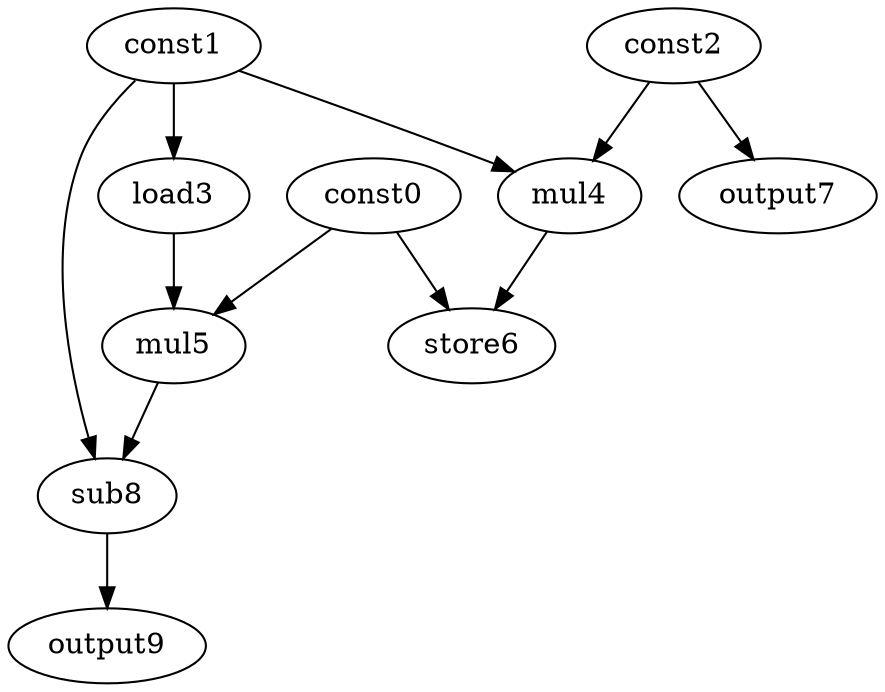 digraph G { 
const0[opcode=const]; 
const1[opcode=const]; 
const2[opcode=const]; 
load3[opcode=load]; 
mul4[opcode=mul]; 
mul5[opcode=mul]; 
store6[opcode=store]; 
output7[opcode=output]; 
sub8[opcode=sub]; 
output9[opcode=output]; 
const1->load3[operand=0];
const1->mul4[operand=0];
const2->mul4[operand=1];
const2->output7[operand=0];
const0->mul5[operand=0];
load3->mul5[operand=1];
const0->store6[operand=0];
mul4->store6[operand=1];
const1->sub8[operand=0];
mul5->sub8[operand=1];
sub8->output9[operand=0];
}
